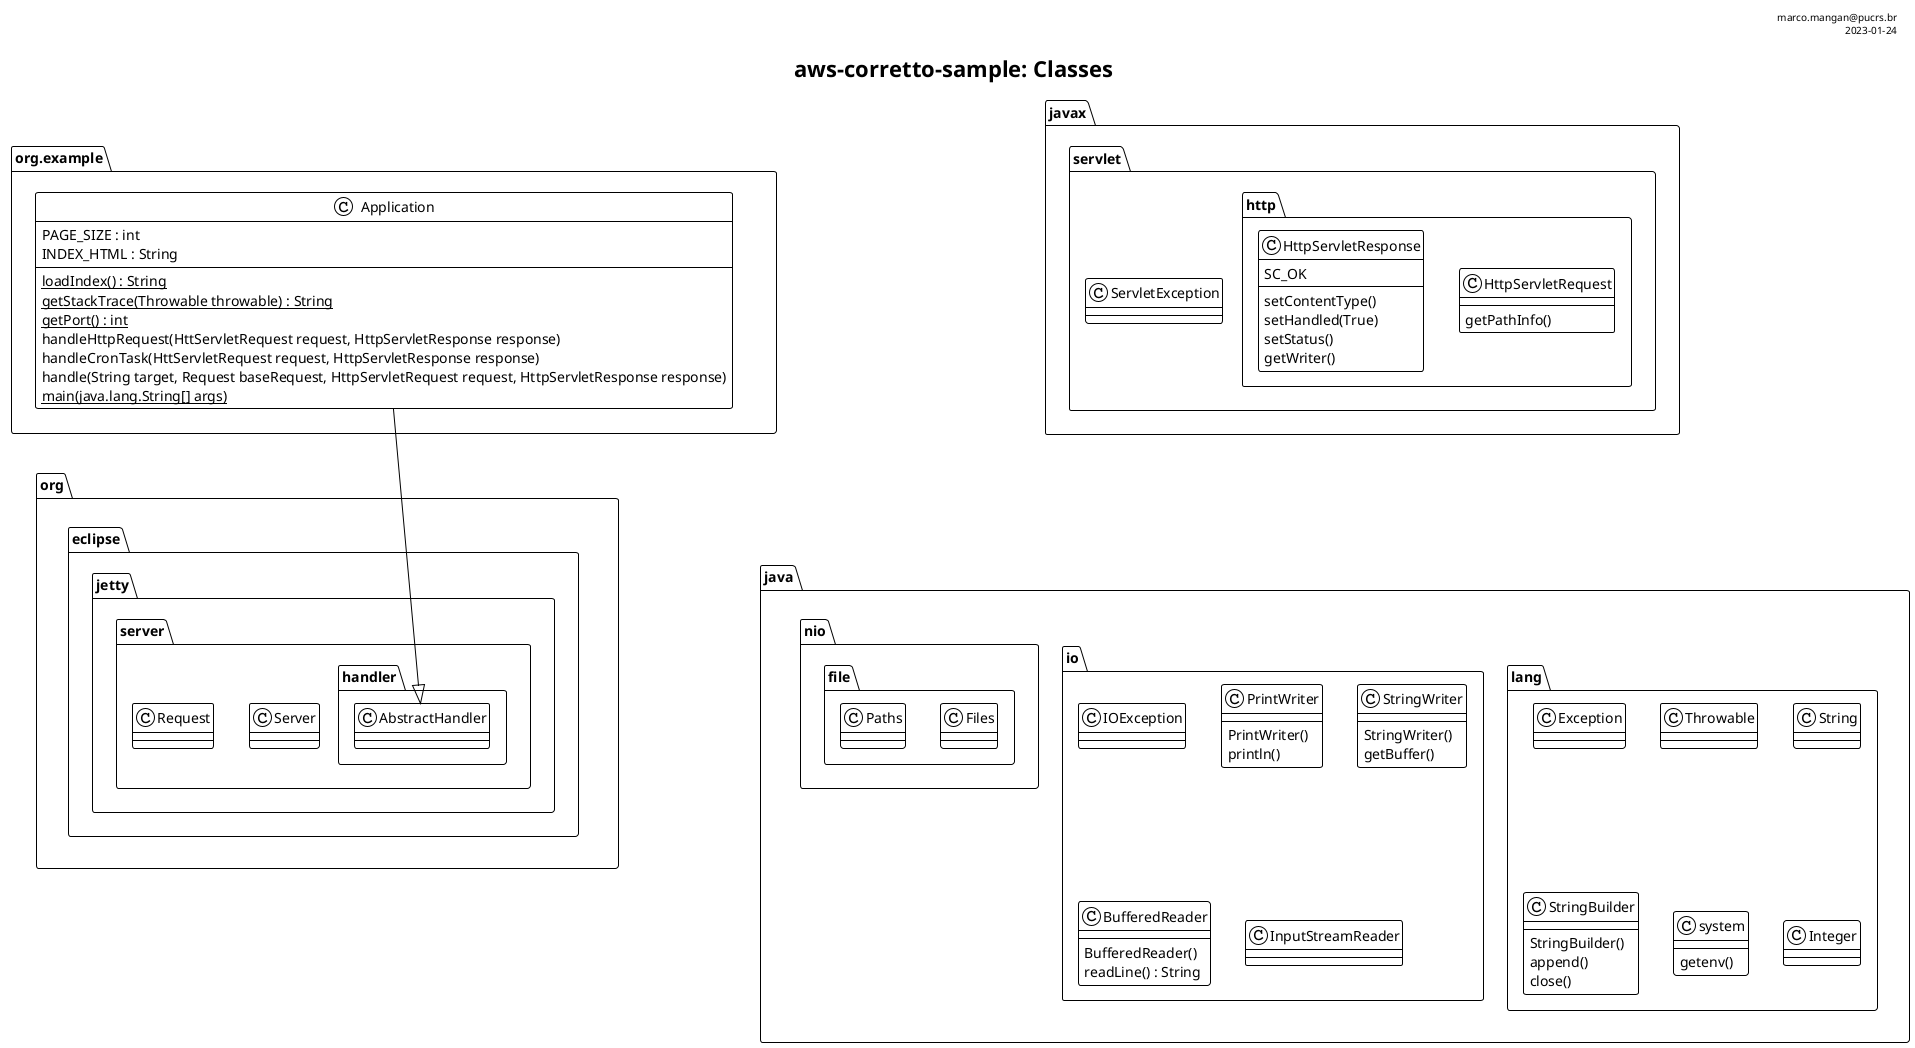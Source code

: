 @startuml

!theme plain

title aws-corretto-sample: Classes

package org.example as A {
  class "Application" as Application {
    PAGE_SIZE : int
    INDEX_HTML : String
    {static} loadIndex() : String
    {static} getStackTrace(Throwable throwable) : String
    {static} getPort() : int
    handleHttpRequest(HttServletRequest request, HttpServletResponse response)
    handleCronTask(HttServletRequest request, HttpServletResponse response)
    handle(String target, Request baseRequest, HttpServletRequest request, HttpServletResponse response)
    {static} main(java.lang.String[] args)
  }
}


package javax {
  package servlet {
    package http {
      class HttpServletRequest {
        getPathInfo()
      }
      class HttpServletResponse {
        SC_OK
        setContentType()
        setHandled(True)
        setStatus()
        getWriter()
      }
    }
    class ServletException
  }
}

package java as C {

  package lang {
    class Exception
    class Throwable
    class String
    class StringBuilder {
      StringBuilder()
      append()
      close()
    }
    class system {
      getenv()
    }
    class Integer
  }

  package io {
    class IOException  
    class PrintWriter {
      PrintWriter()
      println()
    }
    class StringWriter {
      StringWriter()
      getBuffer()
    }
    class BufferedReader {
      BufferedReader()
      readLine() : String
    }
    class InputStreamReader
  }

  package nio {
    package file {
      class Files
      class Paths
    }
  }

}

package org as D {
  package eclipse {
    package jetty {
      package server {
        class Server
        class Request
        package handler {
          class "AbstractHandler" as AbstractHandler
        }
      }
    }
  }
 
}
A -Down[hidden]-> C
A -[hidden]-> D

AbstractHandler <|- Application


header
 marco.mangan@pucrs.br
 2023-01-24
end header


@enduml
